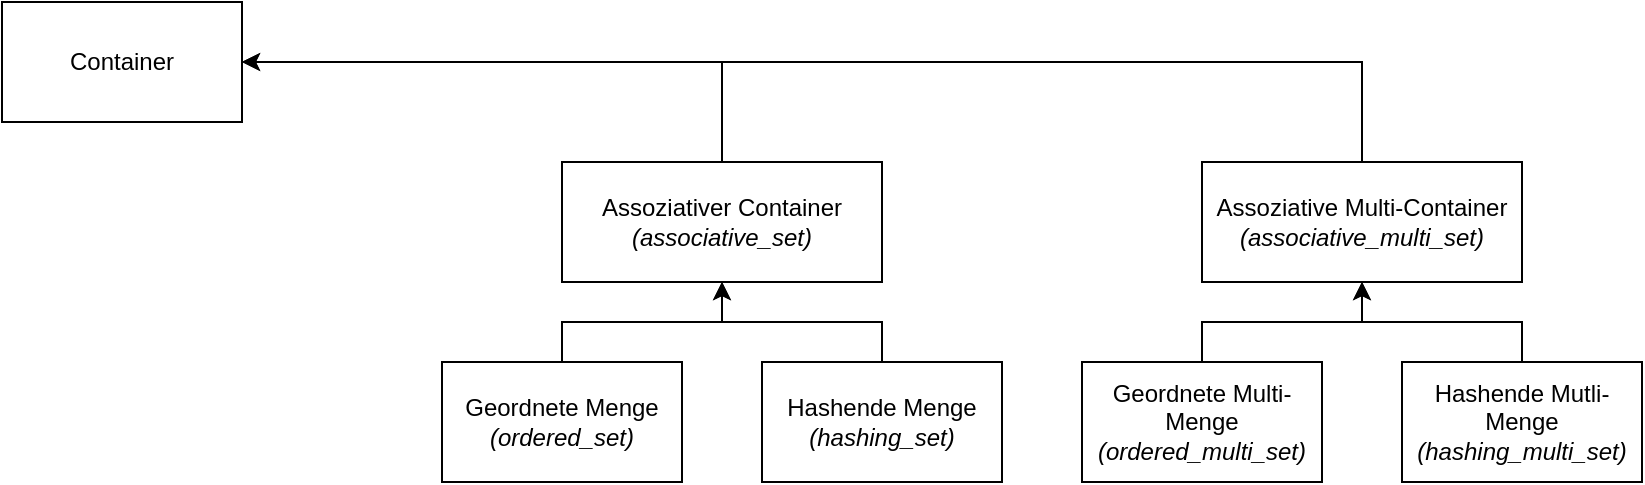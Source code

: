 <mxfile version="26.2.3">
  <diagram name="Seite-1" id="-E2PlHW6qRWu6-0ZBv54">
    <mxGraphModel dx="2433" dy="1298" grid="1" gridSize="10" guides="1" tooltips="1" connect="1" arrows="1" fold="1" page="1" pageScale="1" pageWidth="827" pageHeight="1169" math="0" shadow="0">
      <root>
        <mxCell id="0" />
        <mxCell id="1" parent="0" />
        <mxCell id="7Yme9KQCjncKX-r6_u9J-4" style="edgeStyle=orthogonalEdgeStyle;rounded=0;orthogonalLoop=1;jettySize=auto;html=1;startArrow=classic;startFill=1;endArrow=none;" edge="1" parent="1" source="7Yme9KQCjncKX-r6_u9J-1" target="7Yme9KQCjncKX-r6_u9J-2">
          <mxGeometry relative="1" as="geometry" />
        </mxCell>
        <mxCell id="7Yme9KQCjncKX-r6_u9J-8" style="edgeStyle=orthogonalEdgeStyle;rounded=0;orthogonalLoop=1;jettySize=auto;html=1;startArrow=classic;startFill=1;endArrow=none;" edge="1" parent="1" source="7Yme9KQCjncKX-r6_u9J-1" target="7Yme9KQCjncKX-r6_u9J-7">
          <mxGeometry relative="1" as="geometry" />
        </mxCell>
        <mxCell id="7Yme9KQCjncKX-r6_u9J-1" value="Container" style="rounded=0;whiteSpace=wrap;html=1;" vertex="1" parent="1">
          <mxGeometry x="360" y="120" width="120" height="60" as="geometry" />
        </mxCell>
        <mxCell id="7Yme9KQCjncKX-r6_u9J-10" style="edgeStyle=orthogonalEdgeStyle;rounded=0;orthogonalLoop=1;jettySize=auto;html=1;entryX=0.5;entryY=0;entryDx=0;entryDy=0;startArrow=classic;startFill=1;endArrow=none;" edge="1" parent="1" source="7Yme9KQCjncKX-r6_u9J-2" target="7Yme9KQCjncKX-r6_u9J-5">
          <mxGeometry relative="1" as="geometry" />
        </mxCell>
        <mxCell id="7Yme9KQCjncKX-r6_u9J-11" style="edgeStyle=orthogonalEdgeStyle;rounded=0;orthogonalLoop=1;jettySize=auto;html=1;startArrow=classic;startFill=1;endArrow=none;" edge="1" parent="1" source="7Yme9KQCjncKX-r6_u9J-2" target="7Yme9KQCjncKX-r6_u9J-9">
          <mxGeometry relative="1" as="geometry" />
        </mxCell>
        <mxCell id="7Yme9KQCjncKX-r6_u9J-2" value="Assoziativer Container&lt;br&gt;&lt;i&gt;(associative_set)&lt;/i&gt;" style="rounded=0;whiteSpace=wrap;html=1;" vertex="1" parent="1">
          <mxGeometry x="640" y="200" width="160" height="60" as="geometry" />
        </mxCell>
        <mxCell id="7Yme9KQCjncKX-r6_u9J-5" value="Geordnete Menge&lt;br&gt;&lt;i&gt;(ordered_set)&lt;/i&gt;" style="rounded=0;whiteSpace=wrap;html=1;" vertex="1" parent="1">
          <mxGeometry x="580" y="300" width="120" height="60" as="geometry" />
        </mxCell>
        <mxCell id="7Yme9KQCjncKX-r6_u9J-14" style="edgeStyle=orthogonalEdgeStyle;rounded=0;orthogonalLoop=1;jettySize=auto;html=1;entryX=0.5;entryY=0;entryDx=0;entryDy=0;startArrow=classic;startFill=1;endArrow=none;" edge="1" parent="1" source="7Yme9KQCjncKX-r6_u9J-7" target="7Yme9KQCjncKX-r6_u9J-12">
          <mxGeometry relative="1" as="geometry" />
        </mxCell>
        <mxCell id="7Yme9KQCjncKX-r6_u9J-15" style="edgeStyle=orthogonalEdgeStyle;rounded=0;orthogonalLoop=1;jettySize=auto;html=1;entryX=0.5;entryY=0;entryDx=0;entryDy=0;startArrow=classic;startFill=1;endArrow=none;" edge="1" parent="1" source="7Yme9KQCjncKX-r6_u9J-7" target="7Yme9KQCjncKX-r6_u9J-13">
          <mxGeometry relative="1" as="geometry" />
        </mxCell>
        <mxCell id="7Yme9KQCjncKX-r6_u9J-7" value="Assoziative Multi-Container&lt;br&gt;&lt;i&gt;(associative_multi_set)&lt;/i&gt;" style="rounded=0;whiteSpace=wrap;html=1;" vertex="1" parent="1">
          <mxGeometry x="960" y="200" width="160" height="60" as="geometry" />
        </mxCell>
        <mxCell id="7Yme9KQCjncKX-r6_u9J-9" value="Hashende Menge&lt;br&gt;&lt;i&gt;(hashing_set)&lt;/i&gt;" style="rounded=0;whiteSpace=wrap;html=1;" vertex="1" parent="1">
          <mxGeometry x="740" y="300" width="120" height="60" as="geometry" />
        </mxCell>
        <mxCell id="7Yme9KQCjncKX-r6_u9J-12" value="Geordnete Multi-Menge&lt;br&gt;&lt;i&gt;(ordered_multi_set)&lt;/i&gt;" style="rounded=0;whiteSpace=wrap;html=1;" vertex="1" parent="1">
          <mxGeometry x="900" y="300" width="120" height="60" as="geometry" />
        </mxCell>
        <mxCell id="7Yme9KQCjncKX-r6_u9J-13" value="Hashende Mutli-Menge&lt;br&gt;&lt;i&gt;(hashing_multi_set)&lt;/i&gt;" style="rounded=0;whiteSpace=wrap;html=1;" vertex="1" parent="1">
          <mxGeometry x="1060" y="300" width="120" height="60" as="geometry" />
        </mxCell>
      </root>
    </mxGraphModel>
  </diagram>
</mxfile>
